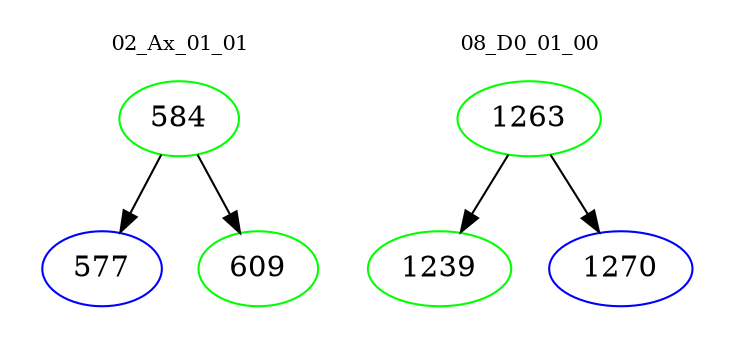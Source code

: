 digraph{
subgraph cluster_0 {
color = white
label = "02_Ax_01_01";
fontsize=10;
T0_584 [label="584", color="green"]
T0_584 -> T0_577 [color="black"]
T0_577 [label="577", color="blue"]
T0_584 -> T0_609 [color="black"]
T0_609 [label="609", color="green"]
}
subgraph cluster_1 {
color = white
label = "08_D0_01_00";
fontsize=10;
T1_1263 [label="1263", color="green"]
T1_1263 -> T1_1239 [color="black"]
T1_1239 [label="1239", color="green"]
T1_1263 -> T1_1270 [color="black"]
T1_1270 [label="1270", color="blue"]
}
}
